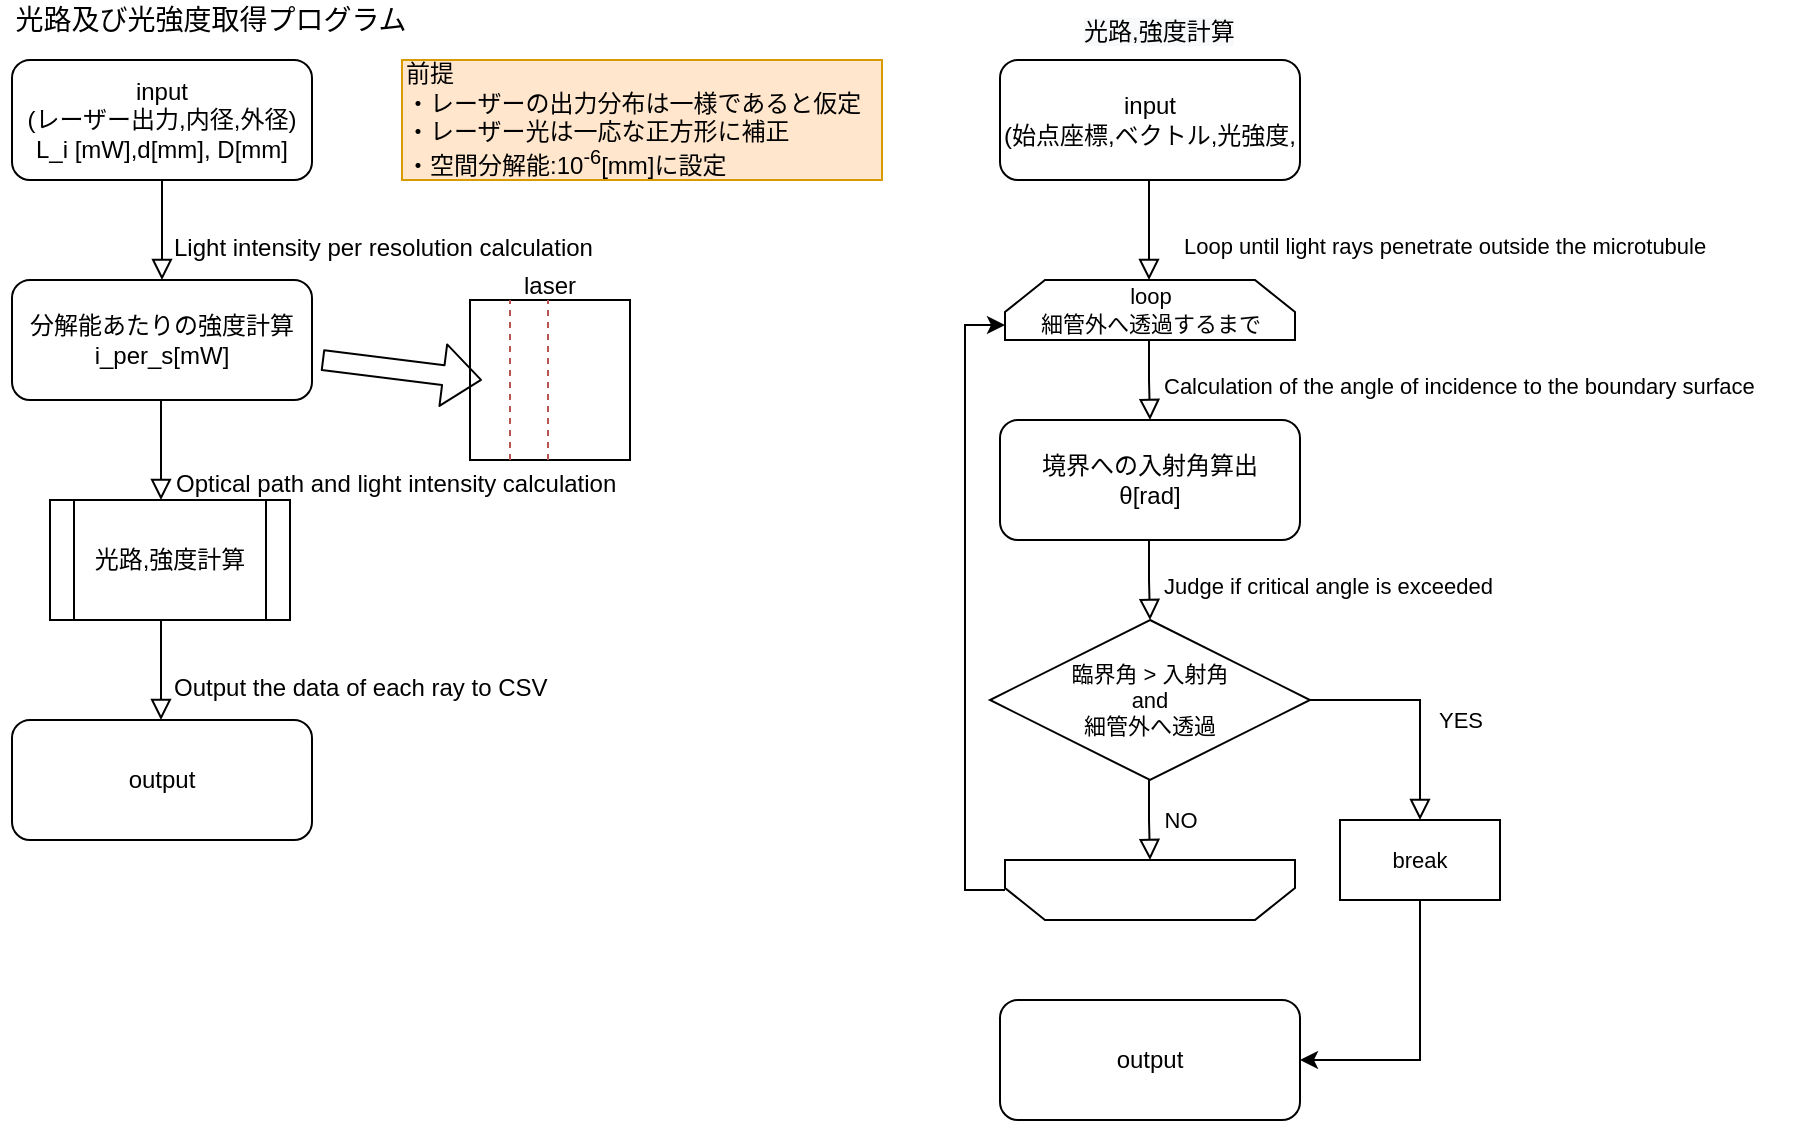 <mxfile>
    <diagram id="C5RBs43oDa-KdzZeNtuy" name="Page-1">
        <mxGraphModel dx="486" dy="529" grid="1" gridSize="10" guides="1" tooltips="1" connect="1" arrows="1" fold="1" page="1" pageScale="1" pageWidth="827" pageHeight="1169" math="0" shadow="0">
            <root>
                <mxCell id="WIyWlLk6GJQsqaUBKTNV-0"/>
                <mxCell id="WIyWlLk6GJQsqaUBKTNV-1" parent="WIyWlLk6GJQsqaUBKTNV-0"/>
                <mxCell id="WIyWlLk6GJQsqaUBKTNV-2" value="" style="rounded=0;html=1;jettySize=auto;orthogonalLoop=1;fontSize=11;endArrow=block;endFill=0;endSize=8;strokeWidth=1;shadow=0;labelBackgroundColor=none;edgeStyle=orthogonalEdgeStyle;" parent="WIyWlLk6GJQsqaUBKTNV-1" source="WIyWlLk6GJQsqaUBKTNV-3" edge="1">
                    <mxGeometry relative="1" as="geometry">
                        <mxPoint x="121" y="180" as="targetPoint"/>
                    </mxGeometry>
                </mxCell>
                <mxCell id="WIyWlLk6GJQsqaUBKTNV-3" value="input&lt;br&gt;(レーザー出力,内径,外径)&lt;br&gt;L_i [mW],d[mm], D[mm]" style="rounded=1;whiteSpace=wrap;html=1;fontSize=12;glass=0;strokeWidth=1;shadow=0;" parent="WIyWlLk6GJQsqaUBKTNV-1" vertex="1">
                    <mxGeometry x="46" y="70" width="150" height="60" as="geometry"/>
                </mxCell>
                <mxCell id="H9bdCFED5cMMtgCu7hp--0" value="分解能あたりの強度計算&lt;br&gt;i_per_s[mW]" style="rounded=1;whiteSpace=wrap;html=1;fontSize=12;glass=0;strokeWidth=1;shadow=0;" parent="WIyWlLk6GJQsqaUBKTNV-1" vertex="1">
                    <mxGeometry x="46" y="180" width="150" height="60" as="geometry"/>
                </mxCell>
                <mxCell id="H9bdCFED5cMMtgCu7hp--1" value="前提&lt;br&gt;&lt;span&gt;・レーザーの出力分布は一様であると仮定&lt;/span&gt;&lt;br&gt;・レーザー光は一応な正方形に補正&lt;br&gt;・空間分解能:10&lt;sup&gt;-6&lt;/sup&gt;[mm]に設定" style="text;html=1;align=left;verticalAlign=middle;resizable=0;points=[];autosize=1;strokeColor=#d79b00;fillColor=#ffe6cc;" parent="WIyWlLk6GJQsqaUBKTNV-1" vertex="1">
                    <mxGeometry x="241" y="70" width="240" height="60" as="geometry"/>
                </mxCell>
                <mxCell id="H9bdCFED5cMMtgCu7hp--3" value="" style="whiteSpace=wrap;html=1;aspect=fixed;" parent="WIyWlLk6GJQsqaUBKTNV-1" vertex="1">
                    <mxGeometry x="275" y="190" width="80" height="80" as="geometry"/>
                </mxCell>
                <mxCell id="H9bdCFED5cMMtgCu7hp--5" value="" style="endArrow=none;dashed=1;html=1;entryX=0.25;entryY=0;entryDx=0;entryDy=0;exitX=0.25;exitY=1;exitDx=0;exitDy=0;fillColor=#f8cecc;strokeColor=#b85450;" parent="WIyWlLk6GJQsqaUBKTNV-1" source="H9bdCFED5cMMtgCu7hp--3" target="H9bdCFED5cMMtgCu7hp--3" edge="1">
                    <mxGeometry width="50" height="50" relative="1" as="geometry">
                        <mxPoint x="290" y="270" as="sourcePoint"/>
                        <mxPoint x="340" y="220" as="targetPoint"/>
                    </mxGeometry>
                </mxCell>
                <mxCell id="H9bdCFED5cMMtgCu7hp--6" value="" style="endArrow=none;dashed=1;html=1;entryX=0.25;entryY=0;entryDx=0;entryDy=0;exitX=0.25;exitY=1;exitDx=0;exitDy=0;fillColor=#f8cecc;strokeColor=#b85450;" parent="WIyWlLk6GJQsqaUBKTNV-1" edge="1">
                    <mxGeometry width="50" height="50" relative="1" as="geometry">
                        <mxPoint x="314" y="270" as="sourcePoint"/>
                        <mxPoint x="314" y="190" as="targetPoint"/>
                    </mxGeometry>
                </mxCell>
                <mxCell id="H9bdCFED5cMMtgCu7hp--10" value="" style="shape=flexArrow;endArrow=classic;html=1;" parent="WIyWlLk6GJQsqaUBKTNV-1" edge="1">
                    <mxGeometry width="50" height="50" relative="1" as="geometry">
                        <mxPoint x="201" y="220" as="sourcePoint"/>
                        <mxPoint x="281" y="230" as="targetPoint"/>
                    </mxGeometry>
                </mxCell>
                <mxCell id="H9bdCFED5cMMtgCu7hp--11" value="laser" style="text;html=1;strokeColor=none;fillColor=none;align=center;verticalAlign=middle;whiteSpace=wrap;rounded=0;" parent="WIyWlLk6GJQsqaUBKTNV-1" vertex="1">
                    <mxGeometry x="293" y="173" width="44" height="20" as="geometry"/>
                </mxCell>
                <mxCell id="H9bdCFED5cMMtgCu7hp--13" value="光路及び光強度取得プログラム" style="text;html=1;align=center;verticalAlign=middle;resizable=0;points=[];autosize=1;strokeColor=none;fontSize=14;" parent="WIyWlLk6GJQsqaUBKTNV-1" vertex="1">
                    <mxGeometry x="40" y="40" width="210" height="20" as="geometry"/>
                </mxCell>
                <mxCell id="H9bdCFED5cMMtgCu7hp--14" value="" style="rounded=0;html=1;jettySize=auto;orthogonalLoop=1;fontSize=11;endArrow=block;endFill=0;endSize=8;strokeWidth=1;shadow=0;labelBackgroundColor=none;edgeStyle=orthogonalEdgeStyle;" parent="WIyWlLk6GJQsqaUBKTNV-1" edge="1">
                    <mxGeometry relative="1" as="geometry">
                        <mxPoint x="120.5" y="240" as="sourcePoint"/>
                        <mxPoint x="120.5" y="290" as="targetPoint"/>
                        <Array as="points">
                            <mxPoint x="120.5" y="260"/>
                            <mxPoint x="120.5" y="260"/>
                        </Array>
                    </mxGeometry>
                </mxCell>
                <mxCell id="H9bdCFED5cMMtgCu7hp--15" value="光路,強度計算" style="shape=process;whiteSpace=wrap;html=1;backgroundOutline=1;" parent="WIyWlLk6GJQsqaUBKTNV-1" vertex="1">
                    <mxGeometry x="65" y="290" width="120" height="60" as="geometry"/>
                </mxCell>
                <mxCell id="H9bdCFED5cMMtgCu7hp--16" value="Light intensity per resolution calculation" style="text;whiteSpace=wrap;html=1;" parent="WIyWlLk6GJQsqaUBKTNV-1" vertex="1">
                    <mxGeometry x="125" y="150" width="230" height="30" as="geometry"/>
                </mxCell>
                <mxCell id="H9bdCFED5cMMtgCu7hp--17" value="Optical path and light intensity calculation" style="text;whiteSpace=wrap;html=1;" parent="WIyWlLk6GJQsqaUBKTNV-1" vertex="1">
                    <mxGeometry x="126" y="268" width="250" height="30" as="geometry"/>
                </mxCell>
                <mxCell id="H9bdCFED5cMMtgCu7hp--21" value="" style="rounded=0;html=1;jettySize=auto;orthogonalLoop=1;fontSize=11;endArrow=block;endFill=0;endSize=8;strokeWidth=1;shadow=0;labelBackgroundColor=none;edgeStyle=orthogonalEdgeStyle;" parent="WIyWlLk6GJQsqaUBKTNV-1" edge="1">
                    <mxGeometry relative="1" as="geometry">
                        <mxPoint x="120.5" y="350" as="sourcePoint"/>
                        <mxPoint x="120.5" y="400" as="targetPoint"/>
                        <Array as="points">
                            <mxPoint x="120.5" y="370"/>
                            <mxPoint x="120.5" y="370"/>
                        </Array>
                    </mxGeometry>
                </mxCell>
                <mxCell id="H9bdCFED5cMMtgCu7hp--23" value="output" style="rounded=1;whiteSpace=wrap;html=1;fontSize=12;glass=0;strokeWidth=1;shadow=0;" parent="WIyWlLk6GJQsqaUBKTNV-1" vertex="1">
                    <mxGeometry x="46" y="400" width="150" height="60" as="geometry"/>
                </mxCell>
                <mxCell id="H9bdCFED5cMMtgCu7hp--25" value="Output the data of each ray to CSV" style="text;whiteSpace=wrap;html=1;" parent="WIyWlLk6GJQsqaUBKTNV-1" vertex="1">
                    <mxGeometry x="125" y="370" width="210" height="30" as="geometry"/>
                </mxCell>
                <mxCell id="H9bdCFED5cMMtgCu7hp--32" value="input&lt;br&gt;(始点座標,ベクトル,光強度," style="rounded=1;whiteSpace=wrap;html=1;fontSize=12;glass=0;strokeWidth=1;shadow=0;" parent="WIyWlLk6GJQsqaUBKTNV-1" vertex="1">
                    <mxGeometry x="540" y="70" width="150" height="60" as="geometry"/>
                </mxCell>
                <mxCell id="H9bdCFED5cMMtgCu7hp--33" value="&lt;meta charset=&quot;utf-8&quot;&gt;&lt;span style=&quot;color: rgb(0, 0, 0); font-family: helvetica; font-size: 12px; font-style: normal; font-weight: 400; letter-spacing: normal; text-align: center; text-indent: 0px; text-transform: none; word-spacing: 0px; background-color: rgb(248, 249, 250); display: inline; float: none;&quot;&gt;光路,強度計算&lt;/span&gt;" style="text;whiteSpace=wrap;html=1;fontSize=14;" parent="WIyWlLk6GJQsqaUBKTNV-1" vertex="1">
                    <mxGeometry x="580" y="40" width="100" height="30" as="geometry"/>
                </mxCell>
                <mxCell id="H9bdCFED5cMMtgCu7hp--36" value="" style="rounded=0;html=1;jettySize=auto;orthogonalLoop=1;fontSize=11;endArrow=block;endFill=0;endSize=8;strokeWidth=1;shadow=0;labelBackgroundColor=none;edgeStyle=orthogonalEdgeStyle;" parent="WIyWlLk6GJQsqaUBKTNV-1" edge="1">
                    <mxGeometry relative="1" as="geometry">
                        <mxPoint x="614.5" y="130" as="sourcePoint"/>
                        <mxPoint x="614.5" y="180" as="targetPoint"/>
                    </mxGeometry>
                </mxCell>
                <mxCell id="H9bdCFED5cMMtgCu7hp--44" value="境界への入射角算出&lt;br&gt;θ[rad]" style="rounded=1;whiteSpace=wrap;html=1;fontSize=12;glass=0;strokeWidth=1;shadow=0;" parent="WIyWlLk6GJQsqaUBKTNV-1" vertex="1">
                    <mxGeometry x="540" y="250" width="150" height="60" as="geometry"/>
                </mxCell>
                <mxCell id="H9bdCFED5cMMtgCu7hp--45" value="臨界角 &amp;gt; 入射角&lt;br&gt;and&lt;br&gt;細管外へ透過" style="rhombus;whiteSpace=wrap;html=1;fontSize=11;strokeColor=#000000;fillColor=none;" parent="WIyWlLk6GJQsqaUBKTNV-1" vertex="1">
                    <mxGeometry x="535" y="350" width="160" height="80" as="geometry"/>
                </mxCell>
                <mxCell id="H9bdCFED5cMMtgCu7hp--55" style="edgeStyle=orthogonalEdgeStyle;rounded=0;orthogonalLoop=1;jettySize=auto;html=1;exitX=1;exitY=0.5;exitDx=0;exitDy=0;entryX=0;entryY=0.75;entryDx=0;entryDy=0;fontSize=11;" parent="WIyWlLk6GJQsqaUBKTNV-1" source="H9bdCFED5cMMtgCu7hp--47" target="H9bdCFED5cMMtgCu7hp--52" edge="1">
                    <mxGeometry relative="1" as="geometry"/>
                </mxCell>
                <mxCell id="H9bdCFED5cMMtgCu7hp--47" value="" style="shape=loopLimit;whiteSpace=wrap;html=1;fontSize=11;strokeColor=#000000;fillColor=none;rotation=-180;" parent="WIyWlLk6GJQsqaUBKTNV-1" vertex="1">
                    <mxGeometry x="542.5" y="470" width="145" height="30" as="geometry"/>
                </mxCell>
                <mxCell id="H9bdCFED5cMMtgCu7hp--48" value="" style="rounded=0;html=1;jettySize=auto;orthogonalLoop=1;fontSize=11;endArrow=block;endFill=0;endSize=8;strokeWidth=1;shadow=0;labelBackgroundColor=none;edgeStyle=orthogonalEdgeStyle;" parent="WIyWlLk6GJQsqaUBKTNV-1" edge="1">
                    <mxGeometry relative="1" as="geometry">
                        <mxPoint x="614.5" y="210" as="sourcePoint"/>
                        <mxPoint x="615" y="250" as="targetPoint"/>
                        <Array as="points">
                            <mxPoint x="615" y="230"/>
                            <mxPoint x="615" y="230"/>
                        </Array>
                    </mxGeometry>
                </mxCell>
                <mxCell id="H9bdCFED5cMMtgCu7hp--49" value="" style="rounded=0;html=1;jettySize=auto;orthogonalLoop=1;fontSize=11;endArrow=block;endFill=0;endSize=8;strokeWidth=1;shadow=0;labelBackgroundColor=none;edgeStyle=orthogonalEdgeStyle;" parent="WIyWlLk6GJQsqaUBKTNV-1" edge="1">
                    <mxGeometry relative="1" as="geometry">
                        <mxPoint x="614.5" y="310" as="sourcePoint"/>
                        <mxPoint x="615" y="350" as="targetPoint"/>
                        <Array as="points">
                            <mxPoint x="615" y="330"/>
                            <mxPoint x="615" y="330"/>
                        </Array>
                    </mxGeometry>
                </mxCell>
                <mxCell id="H9bdCFED5cMMtgCu7hp--50" value="" style="rounded=0;html=1;jettySize=auto;orthogonalLoop=1;fontSize=11;endArrow=block;endFill=0;endSize=8;strokeWidth=1;shadow=0;labelBackgroundColor=none;edgeStyle=orthogonalEdgeStyle;" parent="WIyWlLk6GJQsqaUBKTNV-1" edge="1">
                    <mxGeometry relative="1" as="geometry">
                        <mxPoint x="614.5" y="430" as="sourcePoint"/>
                        <mxPoint x="615" y="470" as="targetPoint"/>
                        <Array as="points">
                            <mxPoint x="615" y="450"/>
                            <mxPoint x="615" y="450"/>
                        </Array>
                    </mxGeometry>
                </mxCell>
                <mxCell id="H9bdCFED5cMMtgCu7hp--52" value="loop&lt;br&gt;細管外へ透過するまで" style="shape=loopLimit;whiteSpace=wrap;html=1;fontSize=11;strokeColor=#000000;fillColor=none;" parent="WIyWlLk6GJQsqaUBKTNV-1" vertex="1">
                    <mxGeometry x="542.5" y="180" width="145" height="30" as="geometry"/>
                </mxCell>
                <mxCell id="H9bdCFED5cMMtgCu7hp--56" value="NO" style="text;html=1;align=center;verticalAlign=middle;resizable=0;points=[];autosize=1;strokeColor=none;fontSize=11;" parent="WIyWlLk6GJQsqaUBKTNV-1" vertex="1">
                    <mxGeometry x="615" y="440" width="30" height="20" as="geometry"/>
                </mxCell>
                <mxCell id="H9bdCFED5cMMtgCu7hp--60" value="" style="rounded=0;html=1;jettySize=auto;orthogonalLoop=1;fontSize=11;endArrow=block;endFill=0;endSize=8;strokeWidth=1;shadow=0;labelBackgroundColor=none;edgeStyle=orthogonalEdgeStyle;exitX=1;exitY=0.5;exitDx=0;exitDy=0;" parent="WIyWlLk6GJQsqaUBKTNV-1" source="H9bdCFED5cMMtgCu7hp--45" edge="1">
                    <mxGeometry relative="1" as="geometry">
                        <mxPoint x="740" y="380" as="sourcePoint"/>
                        <mxPoint x="750" y="450" as="targetPoint"/>
                        <Array as="points">
                            <mxPoint x="750" y="390"/>
                            <mxPoint x="750" y="450"/>
                        </Array>
                    </mxGeometry>
                </mxCell>
                <mxCell id="H9bdCFED5cMMtgCu7hp--66" style="edgeStyle=orthogonalEdgeStyle;rounded=0;orthogonalLoop=1;jettySize=auto;html=1;exitX=0.5;exitY=1;exitDx=0;exitDy=0;entryX=1;entryY=0.5;entryDx=0;entryDy=0;fontSize=11;" parent="WIyWlLk6GJQsqaUBKTNV-1" source="H9bdCFED5cMMtgCu7hp--61" target="H9bdCFED5cMMtgCu7hp--65" edge="1">
                    <mxGeometry relative="1" as="geometry"/>
                </mxCell>
                <mxCell id="H9bdCFED5cMMtgCu7hp--61" value="break" style="rounded=0;whiteSpace=wrap;html=1;fontSize=11;strokeColor=#000000;fillColor=none;" parent="WIyWlLk6GJQsqaUBKTNV-1" vertex="1">
                    <mxGeometry x="710" y="450" width="80" height="40" as="geometry"/>
                </mxCell>
                <mxCell id="H9bdCFED5cMMtgCu7hp--65" value="output" style="rounded=1;whiteSpace=wrap;html=1;fontSize=12;glass=0;strokeWidth=1;shadow=0;" parent="WIyWlLk6GJQsqaUBKTNV-1" vertex="1">
                    <mxGeometry x="540" y="540" width="150" height="60" as="geometry"/>
                </mxCell>
                <mxCell id="H9bdCFED5cMMtgCu7hp--67" value="Loop until light rays penetrate outside the microtubule" style="text;whiteSpace=wrap;html=1;fontSize=11;" parent="WIyWlLk6GJQsqaUBKTNV-1" vertex="1">
                    <mxGeometry x="630" y="150" width="290" height="30" as="geometry"/>
                </mxCell>
                <mxCell id="H9bdCFED5cMMtgCu7hp--68" value="Calculation of the angle of incidence to the boundary surface" style="text;whiteSpace=wrap;html=1;fontSize=11;" parent="WIyWlLk6GJQsqaUBKTNV-1" vertex="1">
                    <mxGeometry x="620" y="220" width="320" height="30" as="geometry"/>
                </mxCell>
                <mxCell id="H9bdCFED5cMMtgCu7hp--69" value="Judge if critical angle is exceeded" style="text;whiteSpace=wrap;html=1;fontSize=11;" parent="WIyWlLk6GJQsqaUBKTNV-1" vertex="1">
                    <mxGeometry x="620" y="320" width="190" height="30" as="geometry"/>
                </mxCell>
                <mxCell id="H9bdCFED5cMMtgCu7hp--70" value="YES" style="text;html=1;align=center;verticalAlign=middle;resizable=0;points=[];autosize=1;strokeColor=none;fontSize=11;" parent="WIyWlLk6GJQsqaUBKTNV-1" vertex="1">
                    <mxGeometry x="750" y="390" width="40" height="20" as="geometry"/>
                </mxCell>
            </root>
        </mxGraphModel>
    </diagram>
</mxfile>